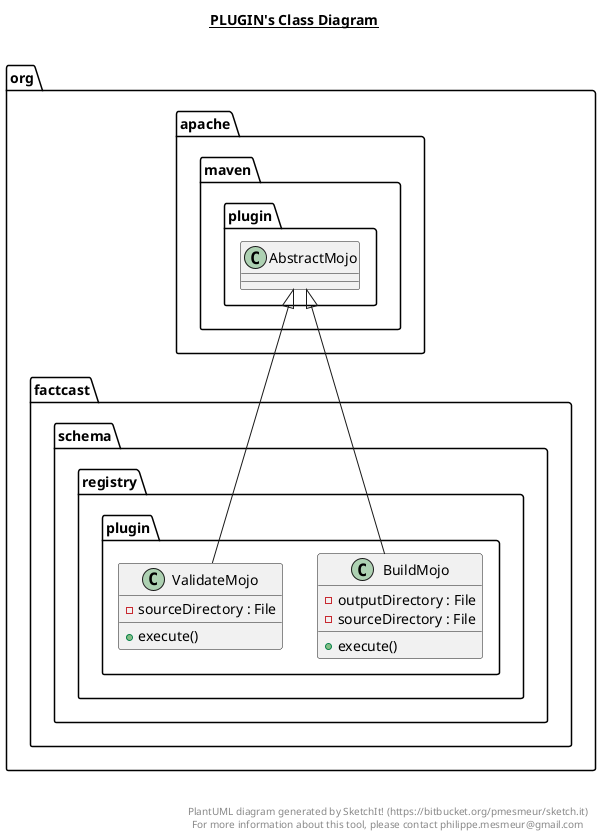 @startuml

title __PLUGIN's Class Diagram__\n

  namespace org.factcast.schema.registry.plugin {
    class org.factcast.schema.registry.plugin.BuildMojo {
        - outputDirectory : File
        - sourceDirectory : File
        + execute()
    }
  }
  

  namespace org.factcast.schema.registry.plugin {
    class org.factcast.schema.registry.plugin.ValidateMojo {
        - sourceDirectory : File
        + execute()
    }
  }
  

  org.factcast.schema.registry.plugin.BuildMojo -up-|> org.apache.maven.plugin.AbstractMojo
  org.factcast.schema.registry.plugin.ValidateMojo -up-|> org.apache.maven.plugin.AbstractMojo


right footer


PlantUML diagram generated by SketchIt! (https://bitbucket.org/pmesmeur/sketch.it)
For more information about this tool, please contact philippe.mesmeur@gmail.com
endfooter

@enduml
